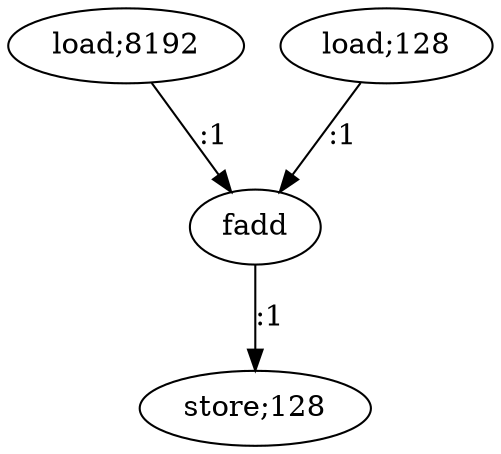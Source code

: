 digraph  {
   0 [label="load;8192"];
   1 [label="load;128"];
   2 [label="fadd"];
   3 [label="store;128"];

   0->2 [label=":1"]
   1->2 [label=":1"]
   2->3 [label=":1"]
}
